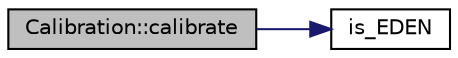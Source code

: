 digraph "Calibration::calibrate"
{
 // LATEX_PDF_SIZE
  edge [fontname="Helvetica",fontsize="10",labelfontname="Helvetica",labelfontsize="10"];
  node [fontname="Helvetica",fontsize="10",shape=record];
  rankdir="LR";
  Node1 [label="Calibration::calibrate",height=0.2,width=0.4,color="black", fillcolor="grey75", style="filled", fontcolor="black",tooltip=" "];
  Node1 -> Node2 [color="midnightblue",fontsize="10",style="solid",fontname="Helvetica"];
  Node2 [label="is_EDEN",height=0.2,width=0.4,color="black", fillcolor="white", style="filled",URL="$utils_8hpp.html#ae6bffa4b228c128267fc1f496a05c399",tooltip=" "];
}
